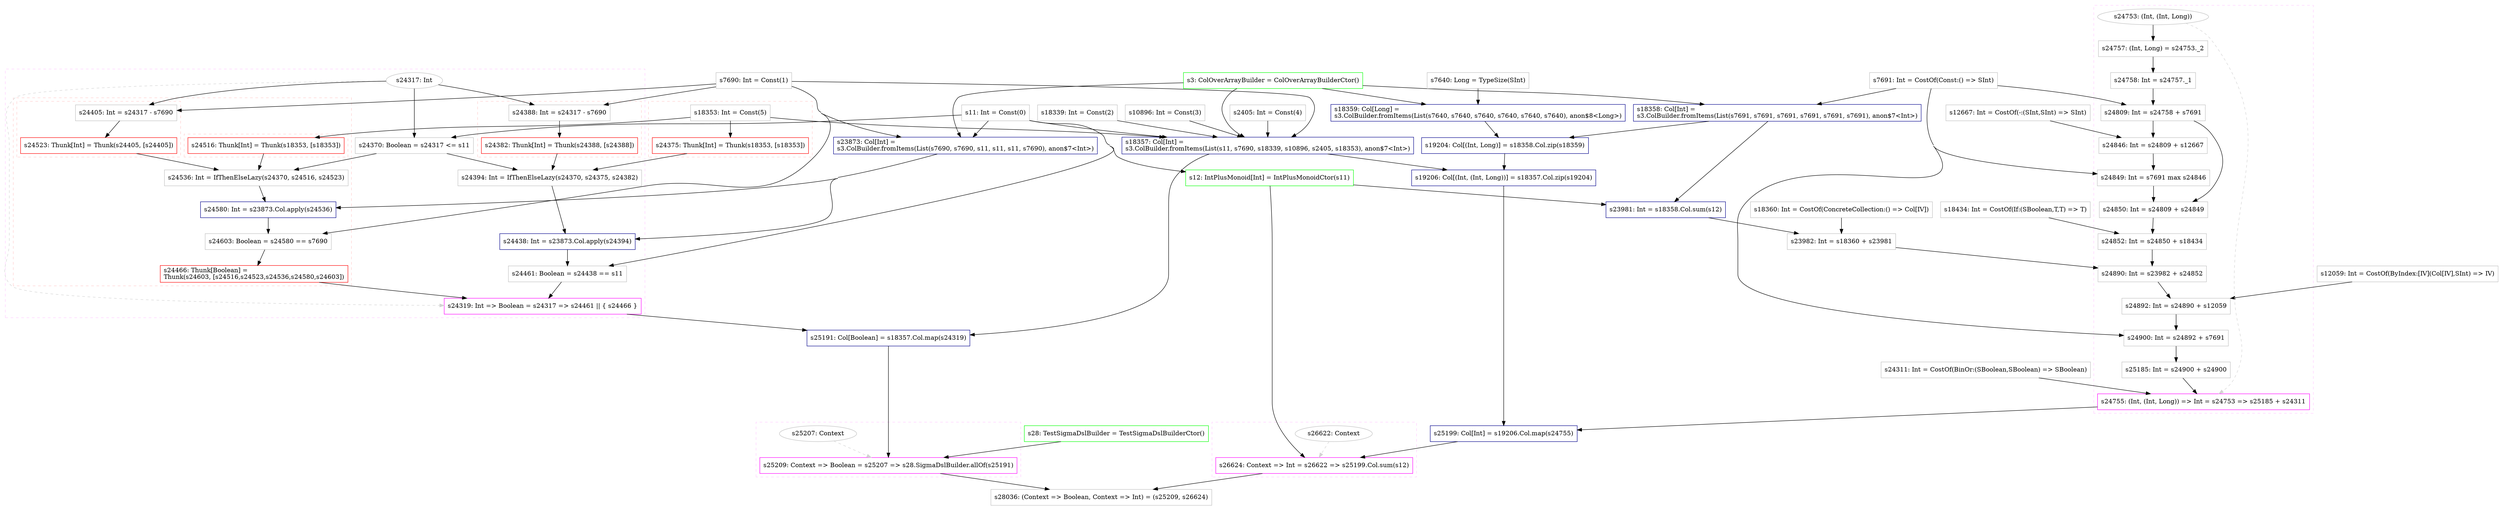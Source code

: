 digraph "prove" {
concentrate=true
node [style=filled, fillcolor=orangered]

"s28" [
label="s28: TestSigmaDslBuilder = TestSigmaDslBuilderCtor()"
shape=box, color=green, tooltip="s28:TestSigmaDslBuilder", style=filled, fillcolor=white
]
"s3" [
label="s3: ColOverArrayBuilder = ColOverArrayBuilderCtor()"
shape=box, color=green, tooltip="s3:ColOverArrayBuilder", style=filled, fillcolor=white
]
"s11" [
label="s11: Int = Const(0)"
shape=box, color=gray, tooltip="s11:Int", style=filled, fillcolor=white
]
"s7690" [
label="s7690: Int = Const(1)"
shape=box, color=gray, tooltip="s7690:Int", style=filled, fillcolor=white
]
"s18339" [
label="s18339: Int = Const(2)"
shape=box, color=gray, tooltip="s18339:Int", style=filled, fillcolor=white
]
"s10896" [
label="s10896: Int = Const(3)"
shape=box, color=gray, tooltip="s10896:Int", style=filled, fillcolor=white
]
"s2405" [
label="s2405: Int = Const(4)"
shape=box, color=gray, tooltip="s2405:Int", style=filled, fillcolor=white
]
"s18353" [
label="s18353: Int = Const(5)"
shape=box, color=gray, tooltip="s18353:Int", style=filled, fillcolor=white
]
"s18357" [
label="s18357: Col[Int] =\ls3.ColBuilder.fromItems(List(s11, s7690, s18339, s10896, s2405, s18353), anon$7<Int>)\l"
shape=box, color=darkblue, tooltip="s18357:Col[Int]", style=filled, fillcolor=white
]
"s23873" [
label="s23873: Col[Int] =\ls3.ColBuilder.fromItems(List(s7690, s7690, s11, s11, s11, s7690), anon$7<Int>)\l"
shape=box, color=darkblue, tooltip="s23873:Col[Int]", style=filled, fillcolor=white
]
subgraph cluster_s24375 {
style=dashed; color="#FFCCCC"
"s24375" [
label="s24375: Thunk[Int] = Thunk(s18353, [s18353])"
shape=box, color=red, tooltip="s24375:Thunk[Int]", style=filled, fillcolor=white
]
"s18353" [
label="s18353: Int = Const(5)"
shape=box, color=gray, tooltip="s18353:Int", style=filled, fillcolor=white
]
{rank=sink; s24375}
}
subgraph cluster_s24319 {
style=dashed; color="#FFCCFF"
"s24317" [
label="s24317: Int"
shape=oval, color=gray, tooltip="s24317:Int", style=filled, fillcolor=white
]
"s24319" [
label="s24319: Int => Boolean = s24317 => s24461 || { s24466 }"
shape=box, color=magenta, tooltip="s24319:Int => Boolean", style=filled, fillcolor=white
]
{rank=source; s24317}
"s24370" [
label="s24370: Boolean = s24317 <= s11"
shape=box, color=gray, tooltip="s24370:Boolean", style=filled, fillcolor=white
]
subgraph cluster_s24382 {
style=dashed; color="#FFCCCC"
"s24382" [
label="s24382: Thunk[Int] = Thunk(s24388, [s24388])"
shape=box, color=red, tooltip="s24382:Thunk[Int]", style=filled, fillcolor=white
]
"s24388" [
label="s24388: Int = s24317 - s7690"
shape=box, color=gray, tooltip="s24388:Int", style=filled, fillcolor=white
]
{rank=sink; s24382}
}
"s24394" [
label="s24394: Int = IfThenElseLazy(s24370, s24375, s24382)"
shape=box, color=gray, tooltip="s24394:Int", style=filled, fillcolor=white
]
"s24438" [
label="s24438: Int = s23873.Col.apply(s24394)"
shape=box, color=darkblue, tooltip="s24438:Int", style=filled, fillcolor=white
]
"s24461" [
label="s24461: Boolean = s24438 == s11"
shape=box, color=gray, tooltip="s24461:Boolean", style=filled, fillcolor=white
]
subgraph cluster_s24466 {
style=dashed; color="#FFCCCC"
"s24466" [
label="s24466: Thunk[Boolean] =\lThunk(s24603, [s24516,s24523,s24536,s24580,s24603])\l"
shape=box, color=red, tooltip="s24466:Thunk[Boolean]", style=filled, fillcolor=white
]
subgraph cluster_s24516 {
style=dashed; color="#FFCCCC"
"s24516" [
label="s24516: Thunk[Int] = Thunk(s18353, [s18353])"
shape=box, color=red, tooltip="s24516:Thunk[Int]", style=filled, fillcolor=white
]
"s18353" [
label="s18353: Int = Const(5)"
shape=box, color=gray, tooltip="s18353:Int", style=filled, fillcolor=white
]
{rank=sink; s24516}
}
subgraph cluster_s24523 {
style=dashed; color="#FFCCCC"
"s24523" [
label="s24523: Thunk[Int] = Thunk(s24405, [s24405])"
shape=box, color=red, tooltip="s24523:Thunk[Int]", style=filled, fillcolor=white
]
"s24405" [
label="s24405: Int = s24317 - s7690"
shape=box, color=gray, tooltip="s24405:Int", style=filled, fillcolor=white
]
{rank=sink; s24523}
}
"s24536" [
label="s24536: Int = IfThenElseLazy(s24370, s24516, s24523)"
shape=box, color=gray, tooltip="s24536:Int", style=filled, fillcolor=white
]
"s24580" [
label="s24580: Int = s23873.Col.apply(s24536)"
shape=box, color=darkblue, tooltip="s24580:Int", style=filled, fillcolor=white
]
"s24603" [
label="s24603: Boolean = s24580 == s7690"
shape=box, color=gray, tooltip="s24603:Boolean", style=filled, fillcolor=white
]
{rank=sink; s24466}
}
{rank=sink; s24319}
}
"s25191" [
label="s25191: Col[Boolean] = s18357.Col.map(s24319)"
shape=box, color=darkblue, tooltip="s25191:Col[Boolean]", style=filled, fillcolor=white
]
subgraph cluster_s25209 {
style=dashed; color="#FFCCFF"
"s25207" [
label="s25207: Context"
shape=oval, color=gray, tooltip="s25207:Context", style=filled, fillcolor=white
]
"s25209" [
label="s25209: Context => Boolean = s25207 => s28.SigmaDslBuilder.allOf(s25191)"
shape=box, color=magenta, tooltip="s25209:Context => Boolean", style=filled, fillcolor=white
]
{rank=source; s25207}
{rank=sink; s25209}
}
"s7691" [
label="s7691: Int = CostOf(Const:() => SInt)"
shape=box, color=gray, tooltip="s7691:Int", style=filled, fillcolor=white
]
"s18358" [
label="s18358: Col[Int] =\ls3.ColBuilder.fromItems(List(s7691, s7691, s7691, s7691, s7691, s7691), anon$7<Int>)\l"
shape=box, color=darkblue, tooltip="s18358:Col[Int]", style=filled, fillcolor=white
]
"s7640" [
label="s7640: Long = TypeSize(SInt)"
shape=box, color=gray, tooltip="s7640:Long", style=filled, fillcolor=white
]
"s18359" [
label="s18359: Col[Long] =\ls3.ColBuilder.fromItems(List(s7640, s7640, s7640, s7640, s7640, s7640), anon$8<Long>)\l"
shape=box, color=darkblue, tooltip="s18359:Col[Long]", style=filled, fillcolor=white
]
"s19204" [
label="s19204: Col[(Int, Long)] = s18358.Col.zip(s18359)"
shape=box, color=darkblue, tooltip="s19204:Col[(Int, Long)]", style=filled, fillcolor=white
]
"s19206" [
label="s19206: Col[(Int, (Int, Long))] = s18357.Col.zip(s19204)"
shape=box, color=darkblue, tooltip="s19206:Col[(Int, (Int, Long))]", style=filled, fillcolor=white
]
"s12667" [
label="s12667: Int = CostOf(-:(SInt,SInt) => SInt)"
shape=box, color=gray, tooltip="s12667:Int", style=filled, fillcolor=white
]
"s12059" [
label="s12059: Int = CostOf(ByIndex:[IV](Col[IV],SInt) => IV)"
shape=box, color=gray, tooltip="s12059:Int", style=filled, fillcolor=white
]
"s24311" [
label="s24311: Int = CostOf(BinOr:(SBoolean,SBoolean) => SBoolean)"
shape=box, color=gray, tooltip="s24311:Int", style=filled, fillcolor=white
]
"s18434" [
label="s18434: Int = CostOf(If:(SBoolean,T,T) => T)"
shape=box, color=gray, tooltip="s18434:Int", style=filled, fillcolor=white
]
"s18360" [
label="s18360: Int = CostOf(ConcreteCollection:() => Col[IV])"
shape=box, color=gray, tooltip="s18360:Int", style=filled, fillcolor=white
]
"s12" [
label="s12: IntPlusMonoid[Int] = IntPlusMonoidCtor(s11)"
shape=box, color=green, tooltip="s12:IntPlusMonoid[Int]", style=filled, fillcolor=white
]
"s23981" [
label="s23981: Int = s18358.Col.sum(s12)"
shape=box, color=darkblue, tooltip="s23981:Int", style=filled, fillcolor=white
]
"s23982" [
label="s23982: Int = s18360 + s23981"
shape=box, color=gray, tooltip="s23982:Int", style=filled, fillcolor=white
]
subgraph cluster_s24755 {
style=dashed; color="#FFCCFF"
"s24753" [
label="s24753: (Int, (Int, Long))"
shape=oval, color=gray, tooltip="s24753:(Int, (Int, Long))", style=filled, fillcolor=white
]
"s24755" [
label="s24755: (Int, (Int, Long)) => Int = s24753 => s25185 + s24311"
shape=box, color=magenta, tooltip="s24755:(Int, (Int, Long)) => Int", style=filled, fillcolor=white
]
{rank=source; s24753}
"s24757" [
label="s24757: (Int, Long) = s24753._2"
shape=box, color=gray, tooltip="s24757:(Int, Long)", style=filled, fillcolor=white
]
"s24758" [
label="s24758: Int = s24757._1"
shape=box, color=gray, tooltip="s24758:Int", style=filled, fillcolor=white
]
"s24809" [
label="s24809: Int = s24758 + s7691"
shape=box, color=gray, tooltip="s24809:Int", style=filled, fillcolor=white
]
"s24846" [
label="s24846: Int = s24809 + s12667"
shape=box, color=gray, tooltip="s24846:Int", style=filled, fillcolor=white
]
"s24849" [
label="s24849: Int = s7691 max s24846"
shape=box, color=gray, tooltip="s24849:Int", style=filled, fillcolor=white
]
"s24850" [
label="s24850: Int = s24809 + s24849"
shape=box, color=gray, tooltip="s24850:Int", style=filled, fillcolor=white
]
"s24852" [
label="s24852: Int = s24850 + s18434"
shape=box, color=gray, tooltip="s24852:Int", style=filled, fillcolor=white
]
"s24890" [
label="s24890: Int = s23982 + s24852"
shape=box, color=gray, tooltip="s24890:Int", style=filled, fillcolor=white
]
"s24892" [
label="s24892: Int = s24890 + s12059"
shape=box, color=gray, tooltip="s24892:Int", style=filled, fillcolor=white
]
"s24900" [
label="s24900: Int = s24892 + s7691"
shape=box, color=gray, tooltip="s24900:Int", style=filled, fillcolor=white
]
"s25185" [
label="s25185: Int = s24900 + s24900"
shape=box, color=gray, tooltip="s25185:Int", style=filled, fillcolor=white
]
{rank=sink; s24755}
}
"s25199" [
label="s25199: Col[Int] = s19206.Col.map(s24755)"
shape=box, color=darkblue, tooltip="s25199:Col[Int]", style=filled, fillcolor=white
]
subgraph cluster_s26624 {
style=dashed; color="#FFCCFF"
"s26622" [
label="s26622: Context"
shape=oval, color=gray, tooltip="s26622:Context", style=filled, fillcolor=white
]
"s26624" [
label="s26624: Context => Int = s26622 => s25199.Col.sum(s12)"
shape=box, color=magenta, tooltip="s26624:Context => Int", style=filled, fillcolor=white
]
{rank=source; s26622}
{rank=sink; s26624}
}
"s28036" [
label="s28036: (Context => Boolean, Context => Int) = (s25209, s26624)"
shape=box, color=gray, tooltip="s28036:(Context => Boolean, Context => Int)", style=filled, fillcolor=white
]
"s18358" -> "s19204" [style=solid]
"s18359" -> "s19204" [style=solid]
"s19206" -> "s25199" [style=solid]
"s24755" -> "s25199" [style=solid]
"s24317" -> "s24405" [style=solid]
"s7690" -> "s24405" [style=solid]
"s24809" -> "s24850" [style=solid]
"s24849" -> "s24850" [style=solid]
"s24809" -> "s24846" [style=solid]
"s12667" -> "s24846" [style=solid]
"s18358" -> "s23981" [style=solid]
"s12" -> "s23981" [style=solid]
"s24753" -> "s24755" [style=dashed, color=lightgray, weight=0]
"s25185" -> "s24755" [style=solid]
"s24311" -> "s24755" [style=solid]
"s23982" -> "s24890" [style=solid]
"s24852" -> "s24890" [style=solid]
"s3" -> "s23873" [style=solid]
"s7690" -> "s23873" [style=solid]
"s7690" -> "s23873" [style=solid]
"s11" -> "s23873" [style=solid]
"s11" -> "s23873" [style=solid]
"s11" -> "s23873" [style=solid]
"s7690" -> "s23873" [style=solid]
"s24370" -> "s24536" [style=solid]
"s24516" -> "s24536" [style=solid]
"s24523" -> "s24536" [style=solid]
"s18357" -> "s19206" [style=solid]
"s19204" -> "s19206" [style=solid]
"s24900" -> "s25185" [style=solid]
"s24900" -> "s25185" [style=solid]
"s24580" -> "s24603" [style=solid]
"s7690" -> "s24603" [style=solid]
"s7691" -> "s24849" [style=solid]
"s24846" -> "s24849" [style=solid]
"s24370" -> "s24394" [style=solid]
"s24375" -> "s24394" [style=solid]
"s24382" -> "s24394" [style=solid]
"s24438" -> "s24461" [style=solid]
"s11" -> "s24461" [style=solid]
"s24317" -> "s24370" [style=solid]
"s11" -> "s24370" [style=solid]
"s26622" -> "s26624" [style=dashed, color=lightgray, weight=0]
"s25199" -> "s26624" [style=solid]
"s12" -> "s26624" [style=solid]
"s24757" -> "s24758" [style=solid]
"s23873" -> "s24438" [style=solid]
"s24394" -> "s24438" [style=solid]
"s24603" -> "s24466" [style=solid]
"s3" -> "s18357" [style=solid]
"s11" -> "s18357" [style=solid]
"s7690" -> "s18357" [style=solid]
"s18339" -> "s18357" [style=solid]
"s10896" -> "s18357" [style=solid]
"s2405" -> "s18357" [style=solid]
"s18353" -> "s18357" [style=solid]
"s24890" -> "s24892" [style=solid]
"s12059" -> "s24892" [style=solid]
"s25207" -> "s25209" [style=dashed, color=lightgray, weight=0]
"s28" -> "s25209" [style=solid]
"s25191" -> "s25209" [style=solid]
"s11" -> "s12" [style=solid]
"s24850" -> "s24852" [style=solid]
"s18434" -> "s24852" [style=solid]
"s18353" -> "s24375" [style=solid]
"s24753" -> "s24757" [style=solid]
"s24892" -> "s24900" [style=solid]
"s7691" -> "s24900" [style=solid]
"s18357" -> "s25191" [style=solid]
"s24319" -> "s25191" [style=solid]
"s3" -> "s18358" [style=solid]
"s7691" -> "s18358" [style=solid]
"s7691" -> "s18358" [style=solid]
"s7691" -> "s18358" [style=solid]
"s7691" -> "s18358" [style=solid]
"s7691" -> "s18358" [style=solid]
"s7691" -> "s18358" [style=solid]
"s18353" -> "s24516" [style=solid]
"s24758" -> "s24809" [style=solid]
"s7691" -> "s24809" [style=solid]
"s24317" -> "s24388" [style=solid]
"s7690" -> "s24388" [style=solid]
"s24317" -> "s24319" [style=dashed, color=lightgray, weight=0]
"s24461" -> "s24319" [style=solid]
"s24466" -> "s24319" [style=solid]
"s24405" -> "s24523" [style=solid]
"s24388" -> "s24382" [style=solid]
"s18360" -> "s23982" [style=solid]
"s23981" -> "s23982" [style=solid]
"s25209" -> "s28036" [style=solid]
"s26624" -> "s28036" [style=solid]
"s23873" -> "s24580" [style=solid]
"s24536" -> "s24580" [style=solid]
"s3" -> "s18359" [style=solid]
"s7640" -> "s18359" [style=solid]
"s7640" -> "s18359" [style=solid]
"s7640" -> "s18359" [style=solid]
"s7640" -> "s18359" [style=solid]
"s7640" -> "s18359" [style=solid]
"s7640" -> "s18359" [style=solid]
}
